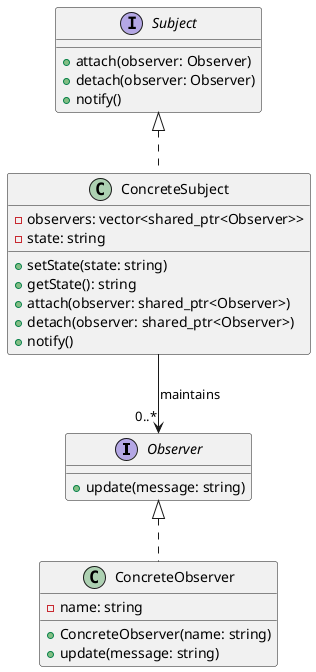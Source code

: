 @startuml
' 定义观察者接口
interface Observer {
    + update(message: string)
}

' 定义主题接口
interface Subject {
    + attach(observer: Observer)
    + detach(observer: Observer)
    + notify()
}

' 具体主题类
class ConcreteSubject {
    - observers: vector<shared_ptr<Observer>>
    - state: string
    + setState(state: string)
    + getState(): string
    + attach(observer: shared_ptr<Observer>)
    + detach(observer: shared_ptr<Observer>)
    + notify()
}

' 具体观察者类
class ConcreteObserver {
    - name: string
    + ConcreteObserver(name: string)
    + update(message: string)
}

' 关系：ConcreteSubject 实现 Subject 接口
Subject <|.. ConcreteSubject

' 关系：ConcreteObserver 实现 Observer 接口
Observer <|.. ConcreteObserver

' 关系：ConcreteSubject 持有多个 Observer
ConcreteSubject --> "0..*" Observer : maintains

@enduml
